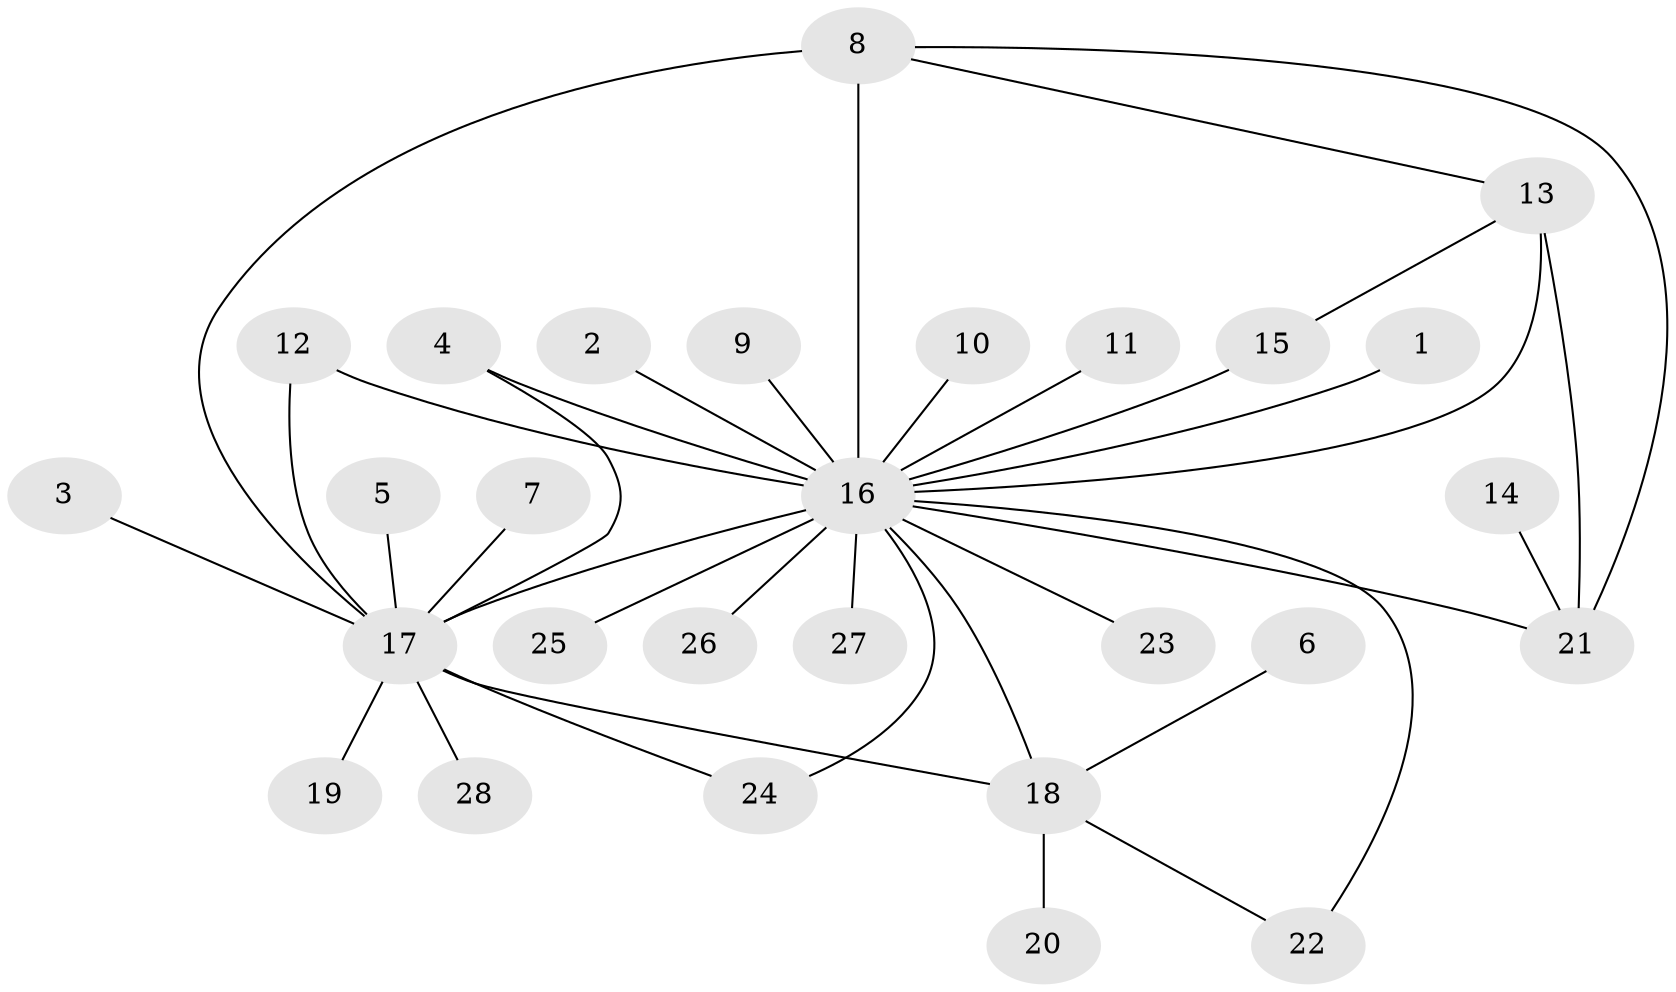 // original degree distribution, {6: 0.05357142857142857, 1: 0.5178571428571429, 3: 0.08928571428571429, 15: 0.017857142857142856, 2: 0.23214285714285715, 10: 0.017857142857142856, 11: 0.017857142857142856, 8: 0.017857142857142856, 4: 0.03571428571428571}
// Generated by graph-tools (version 1.1) at 2025/26/03/09/25 03:26:09]
// undirected, 28 vertices, 37 edges
graph export_dot {
graph [start="1"]
  node [color=gray90,style=filled];
  1;
  2;
  3;
  4;
  5;
  6;
  7;
  8;
  9;
  10;
  11;
  12;
  13;
  14;
  15;
  16;
  17;
  18;
  19;
  20;
  21;
  22;
  23;
  24;
  25;
  26;
  27;
  28;
  1 -- 16 [weight=1.0];
  2 -- 16 [weight=1.0];
  3 -- 17 [weight=1.0];
  4 -- 16 [weight=1.0];
  4 -- 17 [weight=1.0];
  5 -- 17 [weight=1.0];
  6 -- 18 [weight=1.0];
  7 -- 17 [weight=1.0];
  8 -- 13 [weight=1.0];
  8 -- 16 [weight=2.0];
  8 -- 17 [weight=1.0];
  8 -- 21 [weight=1.0];
  9 -- 16 [weight=1.0];
  10 -- 16 [weight=1.0];
  11 -- 16 [weight=1.0];
  12 -- 16 [weight=1.0];
  12 -- 17 [weight=1.0];
  13 -- 15 [weight=1.0];
  13 -- 16 [weight=2.0];
  13 -- 21 [weight=1.0];
  14 -- 21 [weight=1.0];
  15 -- 16 [weight=1.0];
  16 -- 17 [weight=3.0];
  16 -- 18 [weight=1.0];
  16 -- 21 [weight=1.0];
  16 -- 22 [weight=1.0];
  16 -- 23 [weight=1.0];
  16 -- 24 [weight=1.0];
  16 -- 25 [weight=1.0];
  16 -- 26 [weight=1.0];
  16 -- 27 [weight=1.0];
  17 -- 18 [weight=2.0];
  17 -- 19 [weight=1.0];
  17 -- 24 [weight=1.0];
  17 -- 28 [weight=1.0];
  18 -- 20 [weight=1.0];
  18 -- 22 [weight=1.0];
}
